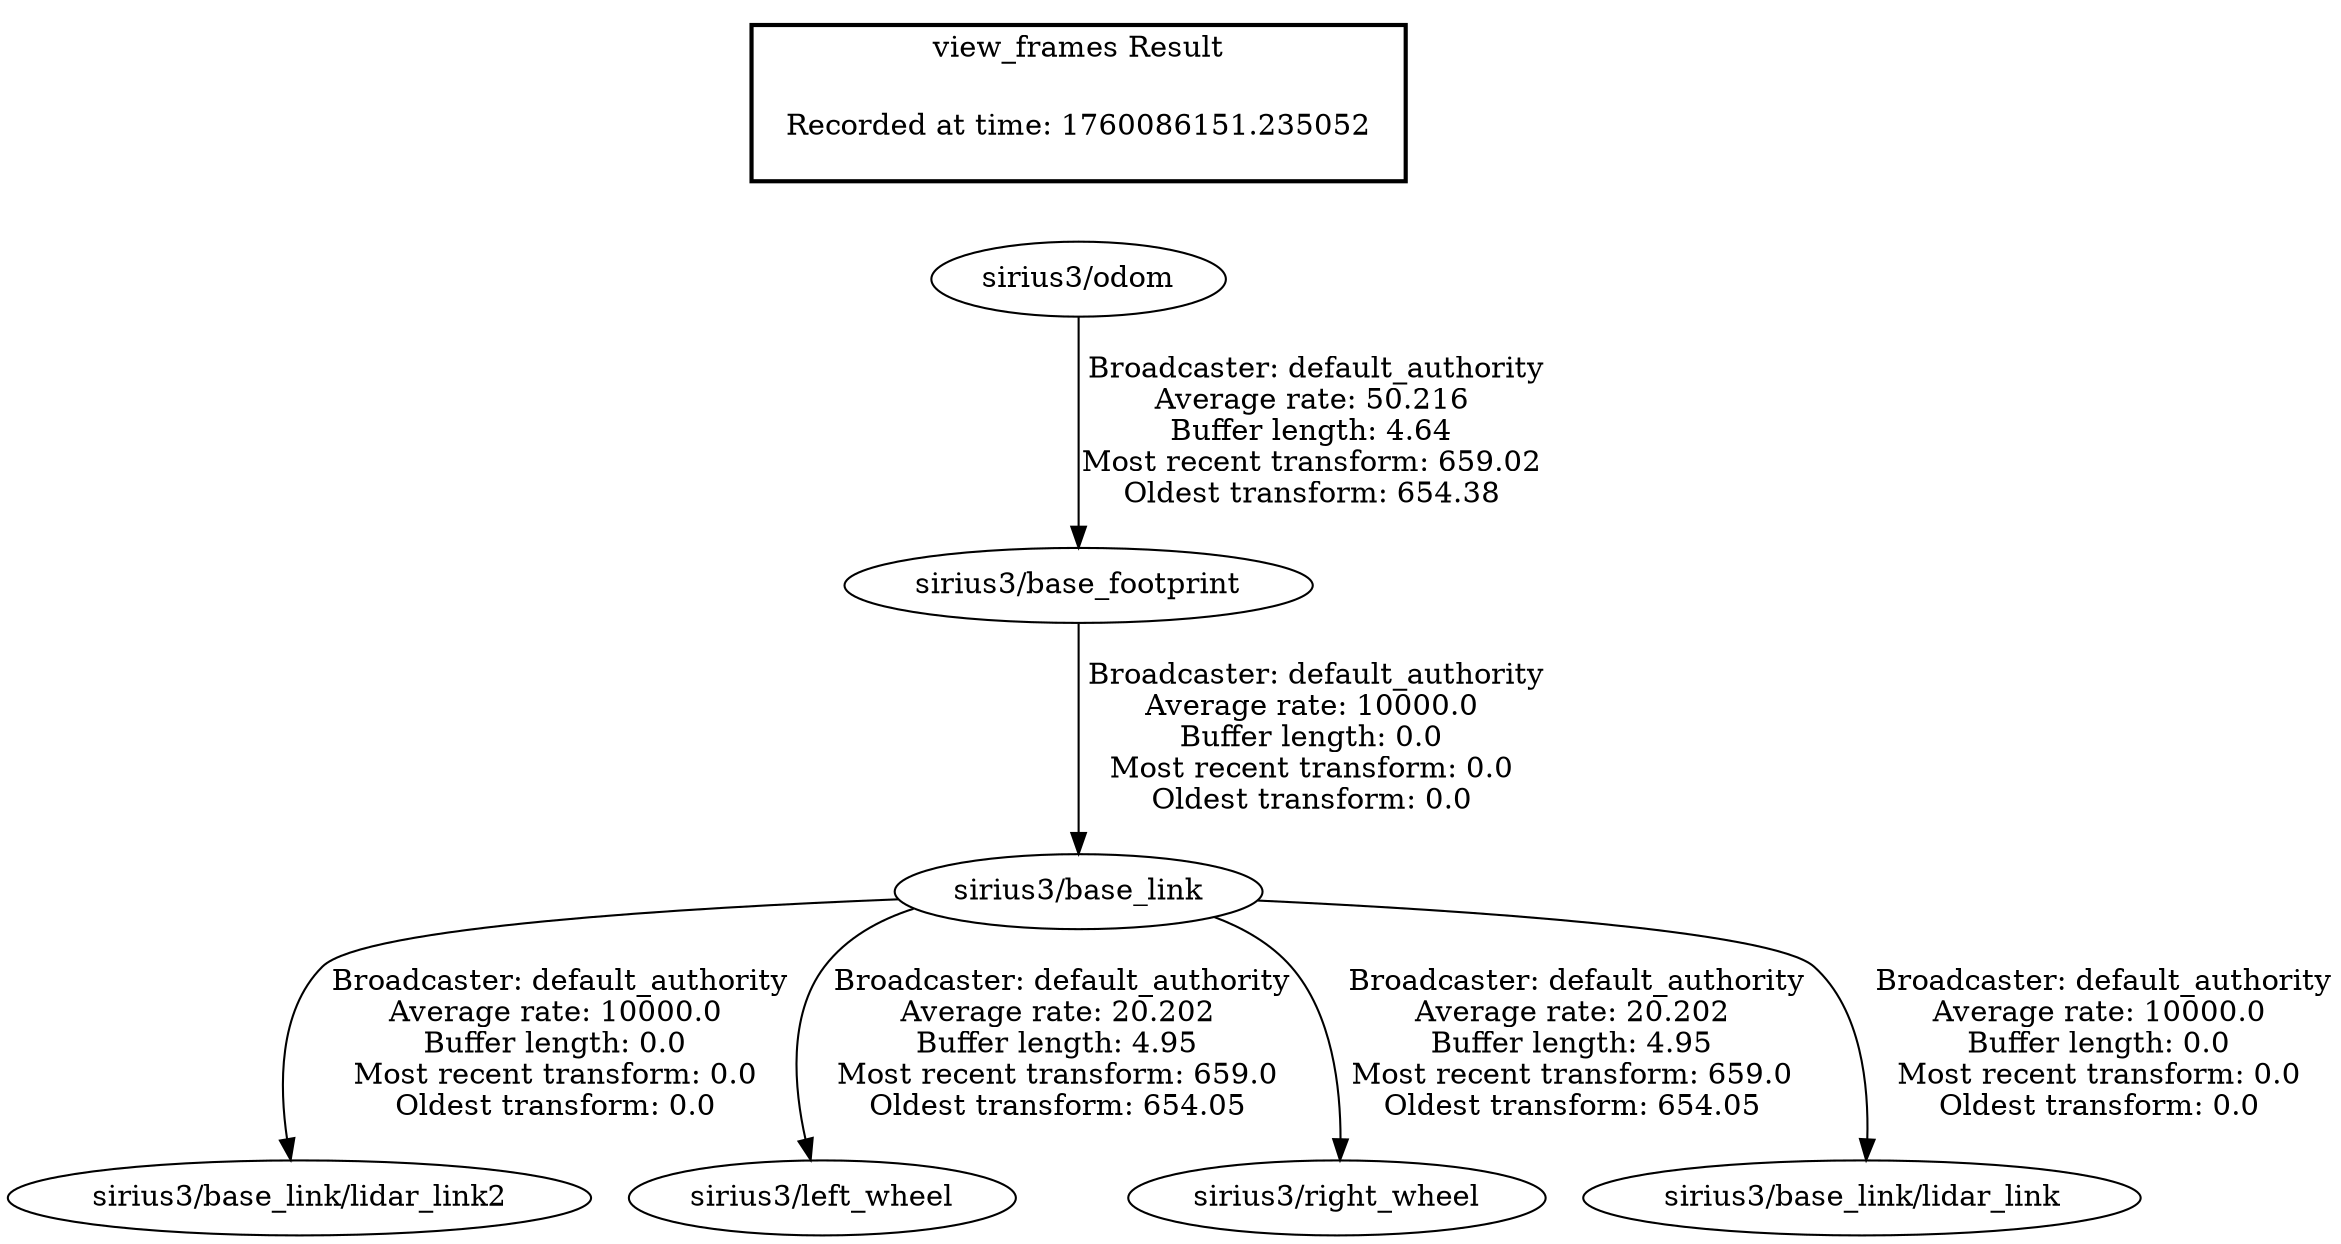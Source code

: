 digraph G {
"sirius3/odom" -> "sirius3/base_footprint"[label=" Broadcaster: default_authority\nAverage rate: 50.216\nBuffer length: 4.64\nMost recent transform: 659.02\nOldest transform: 654.38\n"];
"sirius3/base_link" -> "sirius3/base_link/lidar_link2"[label=" Broadcaster: default_authority\nAverage rate: 10000.0\nBuffer length: 0.0\nMost recent transform: 0.0\nOldest transform: 0.0\n"];
"sirius3/base_footprint" -> "sirius3/base_link"[label=" Broadcaster: default_authority\nAverage rate: 10000.0\nBuffer length: 0.0\nMost recent transform: 0.0\nOldest transform: 0.0\n"];
"sirius3/base_link" -> "sirius3/left_wheel"[label=" Broadcaster: default_authority\nAverage rate: 20.202\nBuffer length: 4.95\nMost recent transform: 659.0\nOldest transform: 654.05\n"];
"sirius3/base_link" -> "sirius3/right_wheel"[label=" Broadcaster: default_authority\nAverage rate: 20.202\nBuffer length: 4.95\nMost recent transform: 659.0\nOldest transform: 654.05\n"];
"sirius3/base_link" -> "sirius3/base_link/lidar_link"[label=" Broadcaster: default_authority\nAverage rate: 10000.0\nBuffer length: 0.0\nMost recent transform: 0.0\nOldest transform: 0.0\n"];
edge [style=invis];
 subgraph cluster_legend { style=bold; color=black; label ="view_frames Result";
"Recorded at time: 1760086151.235052"[ shape=plaintext ] ;
}->"sirius3/odom";
}